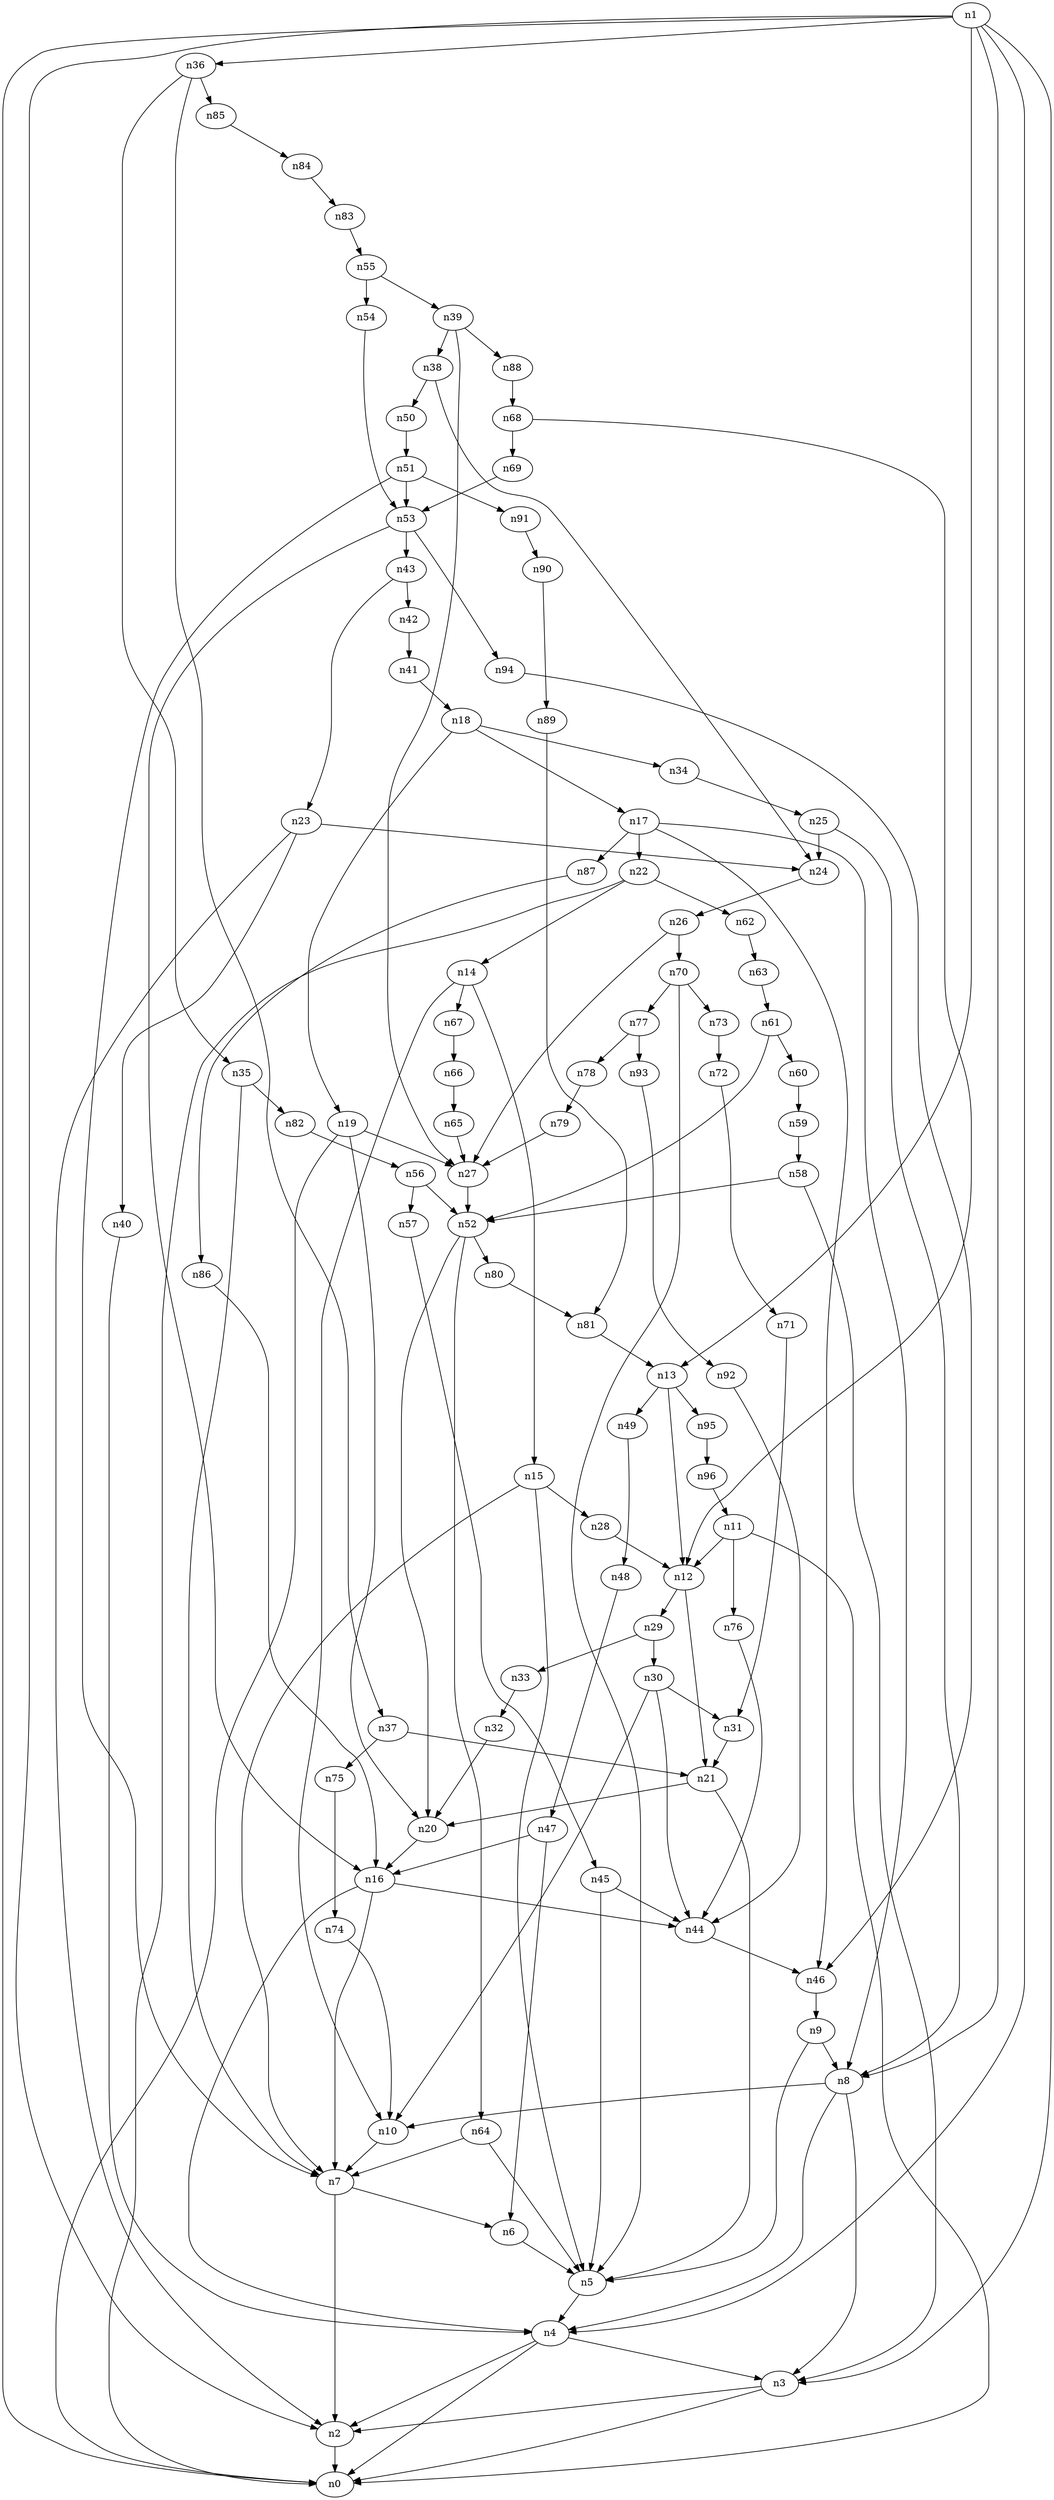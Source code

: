 digraph G {
	n1 -> n0	 [_graphml_id=e0];
	n1 -> n2	 [_graphml_id=e1];
	n1 -> n3	 [_graphml_id=e6];
	n1 -> n4	 [_graphml_id=e9];
	n1 -> n8	 [_graphml_id=e49];
	n1 -> n13	 [_graphml_id=e23];
	n1 -> n36	 [_graphml_id=e79];
	n2 -> n0	 [_graphml_id=e5];
	n3 -> n0	 [_graphml_id=e8];
	n3 -> n2	 [_graphml_id=e2];
	n4 -> n0	 [_graphml_id=e4];
	n4 -> n2	 [_graphml_id=e7];
	n4 -> n3	 [_graphml_id=e3];
	n5 -> n4	 [_graphml_id=e10];
	n6 -> n5	 [_graphml_id=e11];
	n7 -> n2	 [_graphml_id=e13];
	n7 -> n6	 [_graphml_id=e12];
	n8 -> n3	 [_graphml_id=e19];
	n8 -> n4	 [_graphml_id=e14];
	n8 -> n10	 [_graphml_id=e18];
	n9 -> n5	 [_graphml_id=e16];
	n9 -> n8	 [_graphml_id=e15];
	n10 -> n7	 [_graphml_id=e17];
	n11 -> n0	 [_graphml_id=e20];
	n11 -> n12	 [_graphml_id=e21];
	n11 -> n76	 [_graphml_id=e126];
	n12 -> n21	 [_graphml_id=e69];
	n12 -> n29	 [_graphml_id=e50];
	n13 -> n12	 [_graphml_id=e22];
	n13 -> n49	 [_graphml_id=e83];
	n13 -> n95	 [_graphml_id=e159];
	n14 -> n10	 [_graphml_id=e24];
	n14 -> n15	 [_graphml_id=e25];
	n14 -> n67	 [_graphml_id=e112];
	n15 -> n5	 [_graphml_id=e29];
	n15 -> n7	 [_graphml_id=e26];
	n15 -> n28	 [_graphml_id=e47];
	n16 -> n4	 [_graphml_id=e28];
	n16 -> n7	 [_graphml_id=e27];
	n16 -> n44	 [_graphml_id=e74];
	n17 -> n8	 [_graphml_id=e30];
	n17 -> n22	 [_graphml_id=e37];
	n17 -> n46	 [_graphml_id=e89];
	n17 -> n87	 [_graphml_id=e145];
	n18 -> n17	 [_graphml_id=e31];
	n18 -> n19	 [_graphml_id=e32];
	n18 -> n34	 [_graphml_id=e58];
	n19 -> n0	 [_graphml_id=e33];
	n19 -> n20	 [_graphml_id=e59];
	n19 -> n27	 [_graphml_id=e46];
	n20 -> n16	 [_graphml_id=e34];
	n21 -> n5	 [_graphml_id=e36];
	n21 -> n20	 [_graphml_id=e35];
	n22 -> n0	 [_graphml_id=e39];
	n22 -> n14	 [_graphml_id=e38];
	n22 -> n62	 [_graphml_id=e104];
	n23 -> n2	 [_graphml_id=e40];
	n23 -> n24	 [_graphml_id=e41];
	n23 -> n40	 [_graphml_id=e67];
	n24 -> n26	 [_graphml_id=e44];
	n25 -> n8	 [_graphml_id=e43];
	n25 -> n24	 [_graphml_id=e42];
	n26 -> n27	 [_graphml_id=e45];
	n26 -> n70	 [_graphml_id=e117];
	n27 -> n52	 [_graphml_id=e87];
	n28 -> n12	 [_graphml_id=e48];
	n29 -> n30	 [_graphml_id=e51];
	n29 -> n33	 [_graphml_id=e56];
	n30 -> n10	 [_graphml_id=e158];
	n30 -> n31	 [_graphml_id=e52];
	n30 -> n44	 [_graphml_id=e118];
	n31 -> n21	 [_graphml_id=e53];
	n32 -> n20	 [_graphml_id=e54];
	n33 -> n32	 [_graphml_id=e55];
	n34 -> n25	 [_graphml_id=e57];
	n35 -> n7	 [_graphml_id=e60];
	n35 -> n82	 [_graphml_id=e136];
	n36 -> n35	 [_graphml_id=e61];
	n36 -> n37	 [_graphml_id=e62];
	n36 -> n85	 [_graphml_id=e142];
	n37 -> n21	 [_graphml_id=e63];
	n37 -> n75	 [_graphml_id=e125];
	n38 -> n24	 [_graphml_id=e64];
	n38 -> n50	 [_graphml_id=e84];
	n39 -> n27	 [_graphml_id=e66];
	n39 -> n38	 [_graphml_id=e65];
	n39 -> n88	 [_graphml_id=e146];
	n40 -> n4	 [_graphml_id=e68];
	n41 -> n18	 [_graphml_id=e70];
	n42 -> n41	 [_graphml_id=e71];
	n43 -> n23	 [_graphml_id=e73];
	n43 -> n42	 [_graphml_id=e72];
	n44 -> n46	 [_graphml_id=e78];
	n45 -> n5	 [_graphml_id=e76];
	n45 -> n44	 [_graphml_id=e75];
	n46 -> n9	 [_graphml_id=e77];
	n47 -> n6	 [_graphml_id=e128];
	n47 -> n16	 [_graphml_id=e80];
	n48 -> n47	 [_graphml_id=e81];
	n49 -> n48	 [_graphml_id=e82];
	n50 -> n51	 [_graphml_id=e85];
	n51 -> n7	 [_graphml_id=e86];
	n51 -> n53	 [_graphml_id=e90];
	n51 -> n91	 [_graphml_id=e152];
	n52 -> n20	 [_graphml_id=e88];
	n52 -> n64	 [_graphml_id=e108];
	n52 -> n80	 [_graphml_id=e133];
	n53 -> n16	 [_graphml_id=e148];
	n53 -> n43	 [_graphml_id=e99];
	n53 -> n94	 [_graphml_id=e156];
	n54 -> n53	 [_graphml_id=e91];
	n55 -> n39	 [_graphml_id=e93];
	n55 -> n54	 [_graphml_id=e92];
	n56 -> n52	 [_graphml_id=e94];
	n56 -> n57	 [_graphml_id=e95];
	n57 -> n45	 [_graphml_id=e96];
	n58 -> n3	 [_graphml_id=e97];
	n58 -> n52	 [_graphml_id=e98];
	n59 -> n58	 [_graphml_id=e100];
	n60 -> n59	 [_graphml_id=e101];
	n61 -> n52	 [_graphml_id=e103];
	n61 -> n60	 [_graphml_id=e102];
	n62 -> n63	 [_graphml_id=e105];
	n63 -> n61	 [_graphml_id=e106];
	n64 -> n5	 [_graphml_id=e138];
	n64 -> n7	 [_graphml_id=e107];
	n65 -> n27	 [_graphml_id=e109];
	n66 -> n65	 [_graphml_id=e110];
	n67 -> n66	 [_graphml_id=e111];
	n68 -> n12	 [_graphml_id=e113];
	n68 -> n69	 [_graphml_id=e114];
	n69 -> n53	 [_graphml_id=e115];
	n70 -> n5	 [_graphml_id=e116];
	n70 -> n73	 [_graphml_id=e122];
	n70 -> n77	 [_graphml_id=e129];
	n71 -> n31	 [_graphml_id=e119];
	n72 -> n71	 [_graphml_id=e120];
	n73 -> n72	 [_graphml_id=e121];
	n74 -> n10	 [_graphml_id=e123];
	n75 -> n74	 [_graphml_id=e124];
	n76 -> n44	 [_graphml_id=e127];
	n77 -> n78	 [_graphml_id=e130];
	n77 -> n93	 [_graphml_id=e155];
	n78 -> n79	 [_graphml_id=e131];
	n79 -> n27	 [_graphml_id=e132];
	n80 -> n81	 [_graphml_id=e134];
	n81 -> n13	 [_graphml_id=e135];
	n82 -> n56	 [_graphml_id=e137];
	n83 -> n55	 [_graphml_id=e139];
	n84 -> n83	 [_graphml_id=e140];
	n85 -> n84	 [_graphml_id=e141];
	n86 -> n16	 [_graphml_id=e143];
	n87 -> n86	 [_graphml_id=e144];
	n88 -> n68	 [_graphml_id=e147];
	n89 -> n81	 [_graphml_id=e149];
	n90 -> n89	 [_graphml_id=e150];
	n91 -> n90	 [_graphml_id=e151];
	n92 -> n44	 [_graphml_id=e153];
	n93 -> n92	 [_graphml_id=e154];
	n94 -> n46	 [_graphml_id=e157];
	n95 -> n96	 [_graphml_id=e160];
	n96 -> n11	 [_graphml_id=e161];
}
